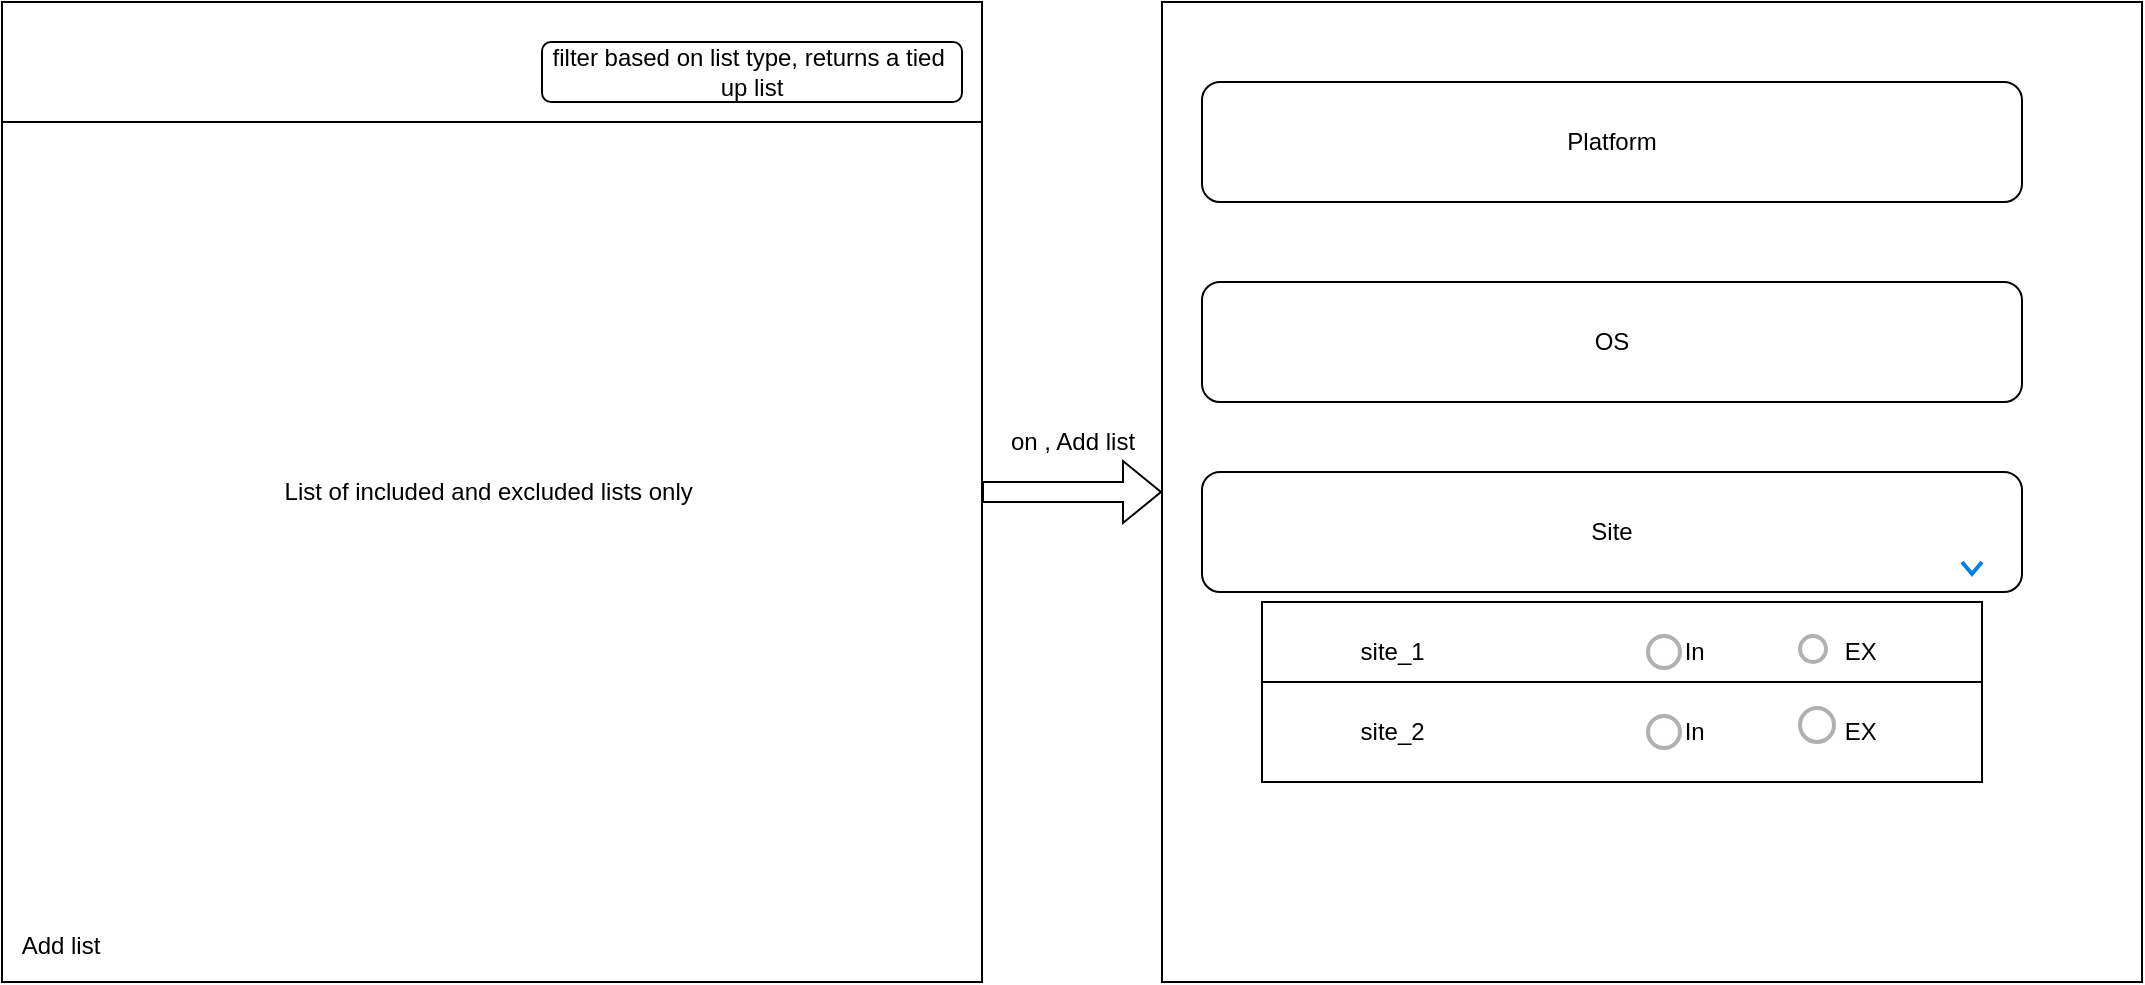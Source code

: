 <mxfile version="20.6.0" type="github"><diagram id="xIOFZKKoQYN8FUUnfYJj" name="Page-1"><mxGraphModel dx="1504" dy="681" grid="1" gridSize="10" guides="1" tooltips="1" connect="1" arrows="1" fold="1" page="1" pageScale="1" pageWidth="850" pageHeight="1100" math="0" shadow="0"><root><mxCell id="0"/><mxCell id="1" parent="0"/><mxCell id="u0VQB3z5bUdXW7RHNBXh-1" value="List of included and excluded lists only&amp;nbsp;" style="whiteSpace=wrap;html=1;aspect=fixed;" parent="1" vertex="1"><mxGeometry x="180" y="80" width="490" height="490" as="geometry"/></mxCell><mxCell id="oXAcYbwEWyhba5baXG2s-2" value="" style="endArrow=none;html=1;rounded=0;" edge="1" parent="1" target="u0VQB3z5bUdXW7RHNBXh-1"><mxGeometry width="50" height="50" relative="1" as="geometry"><mxPoint x="670" y="140" as="sourcePoint"/><mxPoint x="450" y="280" as="targetPoint"/><Array as="points"><mxPoint x="670" y="140"/><mxPoint x="180" y="140"/></Array></mxGeometry></mxCell><mxCell id="oXAcYbwEWyhba5baXG2s-3" value="filter based on list type, returns a tied&amp;nbsp; up list" style="rounded=1;whiteSpace=wrap;html=1;" vertex="1" parent="1"><mxGeometry x="450" y="100" width="210" height="30" as="geometry"/></mxCell><mxCell id="oXAcYbwEWyhba5baXG2s-15" value="Add list" style="shape=image;html=1;verticalAlign=top;verticalLabelPosition=bottom;labelBackgroundColor=#ffffff;imageAspect=0;aspect=fixed;image=https://cdn4.iconfinder.com/data/icons/ionicons/512/icon-ios7-plus-empty-128.png" vertex="1" parent="1"><mxGeometry x="190" y="500" width="38" height="38" as="geometry"/></mxCell><mxCell id="oXAcYbwEWyhba5baXG2s-16" value="" style="shape=flexArrow;endArrow=classic;html=1;rounded=0;exitX=1;exitY=0.5;exitDx=0;exitDy=0;entryX=0;entryY=0.5;entryDx=0;entryDy=0;" edge="1" parent="1" source="u0VQB3z5bUdXW7RHNBXh-1" target="oXAcYbwEWyhba5baXG2s-18"><mxGeometry width="50" height="50" relative="1" as="geometry"><mxPoint x="680" y="330" as="sourcePoint"/><mxPoint x="750" y="330" as="targetPoint"/></mxGeometry></mxCell><mxCell id="oXAcYbwEWyhba5baXG2s-17" value="on , Add list" style="text;html=1;resizable=0;autosize=1;align=center;verticalAlign=middle;points=[];fillColor=none;strokeColor=none;rounded=0;" vertex="1" parent="1"><mxGeometry x="670" y="285" width="90" height="30" as="geometry"/></mxCell><mxCell id="oXAcYbwEWyhba5baXG2s-18" value="" style="whiteSpace=wrap;html=1;aspect=fixed;" vertex="1" parent="1"><mxGeometry x="760" y="80" width="490" height="490" as="geometry"/></mxCell><mxCell id="oXAcYbwEWyhba5baXG2s-19" value="Platform" style="rounded=1;whiteSpace=wrap;html=1;" vertex="1" parent="1"><mxGeometry x="780" y="120" width="410" height="60" as="geometry"/></mxCell><mxCell id="oXAcYbwEWyhba5baXG2s-20" value="OS" style="rounded=1;whiteSpace=wrap;html=1;" vertex="1" parent="1"><mxGeometry x="780" y="220" width="410" height="60" as="geometry"/></mxCell><mxCell id="oXAcYbwEWyhba5baXG2s-21" value="Site" style="rounded=1;whiteSpace=wrap;html=1;" vertex="1" parent="1"><mxGeometry x="780" y="315" width="410" height="60" as="geometry"/></mxCell><mxCell id="oXAcYbwEWyhba5baXG2s-28" value="" style="html=1;verticalLabelPosition=bottom;labelBackgroundColor=#ffffff;verticalAlign=top;shadow=0;dashed=0;strokeWidth=2;shape=mxgraph.ios7.misc.down;strokeColor=#0080f0;" vertex="1" parent="1"><mxGeometry x="1160" y="360" width="10" height="6" as="geometry"/></mxCell><mxCell id="oXAcYbwEWyhba5baXG2s-30" value="site_1&amp;nbsp; &amp;nbsp; &amp;nbsp; &amp;nbsp; &amp;nbsp; &amp;nbsp; &amp;nbsp; &amp;nbsp; &amp;nbsp; &amp;nbsp; &amp;nbsp; &amp;nbsp; &amp;nbsp; &amp;nbsp; &amp;nbsp; &amp;nbsp; &amp;nbsp; &amp;nbsp; &amp;nbsp; &amp;nbsp;In&amp;nbsp; &amp;nbsp; &amp;nbsp; &amp;nbsp; &amp;nbsp; &amp;nbsp; &amp;nbsp; &amp;nbsp; &amp;nbsp; &amp;nbsp; &amp;nbsp;EX&amp;nbsp;" style="rounded=0;whiteSpace=wrap;html=1;" vertex="1" parent="1"><mxGeometry x="810" y="380" width="360" height="50" as="geometry"/></mxCell><mxCell id="oXAcYbwEWyhba5baXG2s-31" value="site_2&amp;nbsp; &amp;nbsp; &amp;nbsp; &amp;nbsp; &amp;nbsp; &amp;nbsp; &amp;nbsp; &amp;nbsp; &amp;nbsp; &amp;nbsp; &amp;nbsp; &amp;nbsp; &amp;nbsp; &amp;nbsp; &amp;nbsp; &amp;nbsp; &amp;nbsp; &amp;nbsp; &amp;nbsp; &amp;nbsp;In&amp;nbsp; &amp;nbsp; &amp;nbsp; &amp;nbsp; &amp;nbsp; &amp;nbsp; &amp;nbsp; &amp;nbsp; &amp;nbsp; &amp;nbsp; &amp;nbsp;EX&amp;nbsp;" style="rounded=0;whiteSpace=wrap;html=1;" vertex="1" parent="1"><mxGeometry x="810" y="420" width="360" height="50" as="geometry"/></mxCell><mxCell id="oXAcYbwEWyhba5baXG2s-36" value="" style="dashed=0;labelPosition=right;align=left;shape=mxgraph.gmdl.radiobutton;strokeColor=#B0B0B0;fillColor=none;strokeWidth=2;aspect=fixed;sketch=0;" vertex="1" parent="1"><mxGeometry x="1003" y="397" width="16" height="16" as="geometry"/></mxCell><mxCell id="oXAcYbwEWyhba5baXG2s-37" value="" style="dashed=0;labelPosition=right;align=left;shape=mxgraph.gmdl.radiobutton;strokeColor=#B0B0B0;fillColor=none;strokeWidth=2;aspect=fixed;sketch=0;" vertex="1" parent="1"><mxGeometry x="1079" y="397" width="13" height="13" as="geometry"/></mxCell><mxCell id="oXAcYbwEWyhba5baXG2s-40" value="" style="dashed=0;labelPosition=right;align=left;shape=mxgraph.gmdl.radiobutton;strokeColor=#B0B0B0;fillColor=none;strokeWidth=2;aspect=fixed;sketch=0;" vertex="1" parent="1"><mxGeometry x="1003" y="437" width="16" height="16" as="geometry"/></mxCell><mxCell id="oXAcYbwEWyhba5baXG2s-41" value="" style="dashed=0;labelPosition=right;align=left;shape=mxgraph.gmdl.radiobutton;strokeColor=#B0B0B0;fillColor=none;strokeWidth=2;aspect=fixed;sketch=0;" vertex="1" parent="1"><mxGeometry x="1079" y="433" width="17" height="17" as="geometry"/></mxCell></root></mxGraphModel></diagram></mxfile>